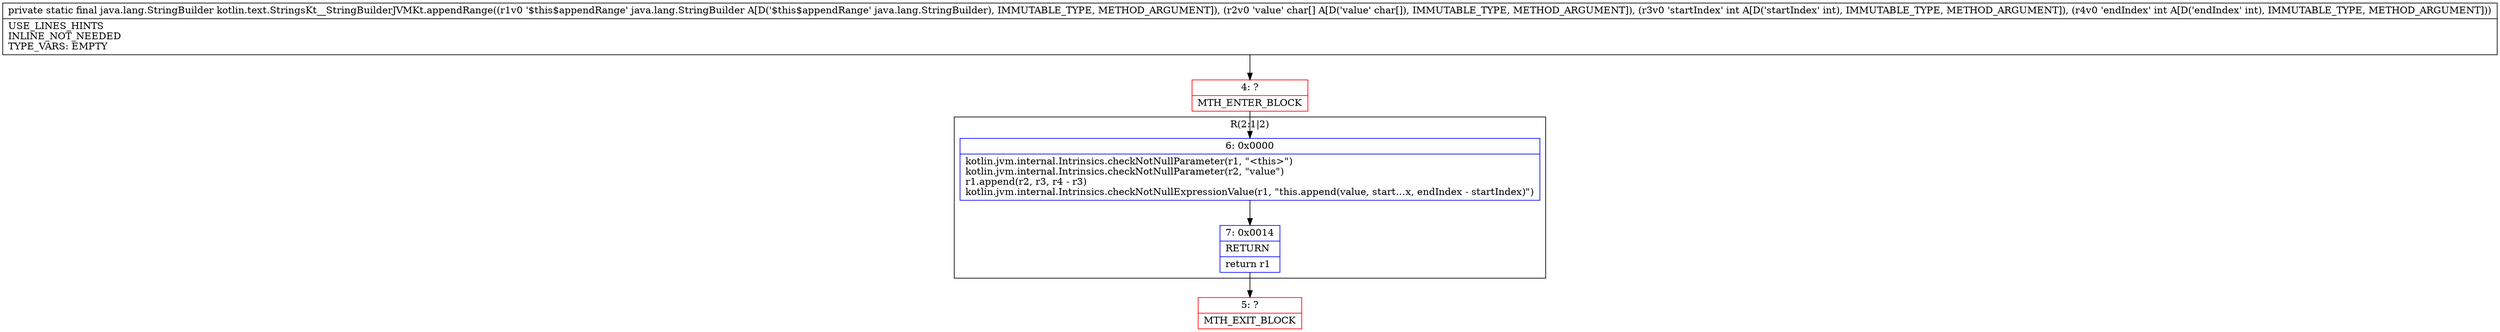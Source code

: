 digraph "CFG forkotlin.text.StringsKt__StringBuilderJVMKt.appendRange(Ljava\/lang\/StringBuilder;[CII)Ljava\/lang\/StringBuilder;" {
subgraph cluster_Region_2102986179 {
label = "R(2:1|2)";
node [shape=record,color=blue];
Node_6 [shape=record,label="{6\:\ 0x0000|kotlin.jvm.internal.Intrinsics.checkNotNullParameter(r1, \"\<this\>\")\lkotlin.jvm.internal.Intrinsics.checkNotNullParameter(r2, \"value\")\lr1.append(r2, r3, r4 \- r3)\lkotlin.jvm.internal.Intrinsics.checkNotNullExpressionValue(r1, \"this.append(value, start…x, endIndex \- startIndex)\")\l}"];
Node_7 [shape=record,label="{7\:\ 0x0014|RETURN\l|return r1\l}"];
}
Node_4 [shape=record,color=red,label="{4\:\ ?|MTH_ENTER_BLOCK\l}"];
Node_5 [shape=record,color=red,label="{5\:\ ?|MTH_EXIT_BLOCK\l}"];
MethodNode[shape=record,label="{private static final java.lang.StringBuilder kotlin.text.StringsKt__StringBuilderJVMKt.appendRange((r1v0 '$this$appendRange' java.lang.StringBuilder A[D('$this$appendRange' java.lang.StringBuilder), IMMUTABLE_TYPE, METHOD_ARGUMENT]), (r2v0 'value' char[] A[D('value' char[]), IMMUTABLE_TYPE, METHOD_ARGUMENT]), (r3v0 'startIndex' int A[D('startIndex' int), IMMUTABLE_TYPE, METHOD_ARGUMENT]), (r4v0 'endIndex' int A[D('endIndex' int), IMMUTABLE_TYPE, METHOD_ARGUMENT]))  | USE_LINES_HINTS\lINLINE_NOT_NEEDED\lTYPE_VARS: EMPTY\l}"];
MethodNode -> Node_4;Node_6 -> Node_7;
Node_7 -> Node_5;
Node_4 -> Node_6;
}

